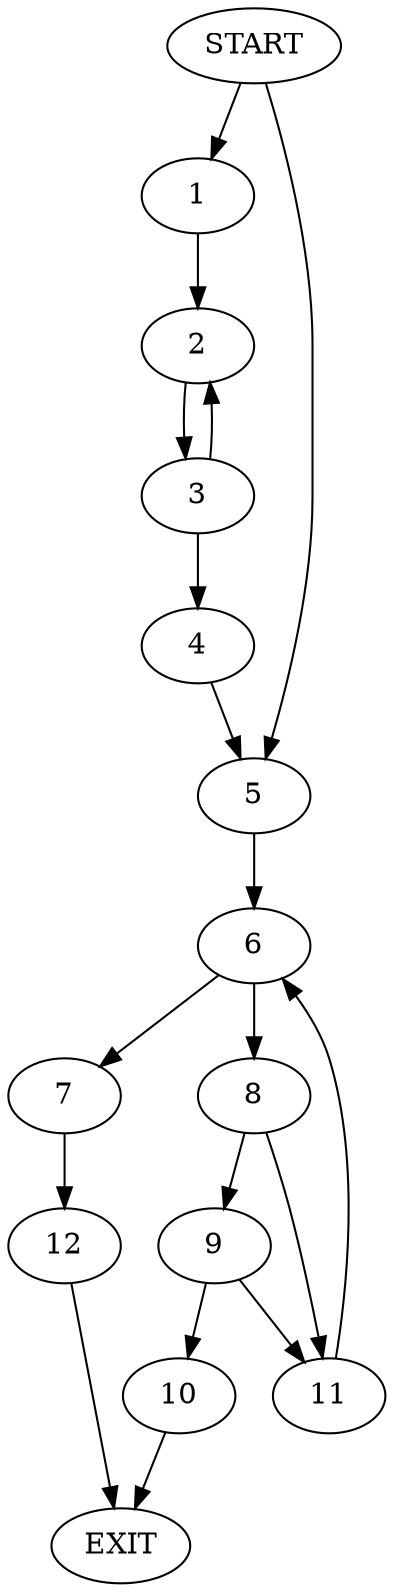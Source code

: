 digraph { 
0 [label="START"];
1;
2;
3;
4;
5;
6;
7;
8;
9;
10;
11;
12;
13[label="EXIT"];
0 -> 1;
0 -> 5;
1 -> 2;
2 -> 3;
3 -> 2;
3 -> 4;
4 -> 5;
5 -> 6;
6 -> 7;
6 -> 8;
7 -> 12;
8 -> 9;
8 -> 11;
9 -> 10;
9 -> 11;
10 -> 13;
11 -> 6;
12 -> 13;
}